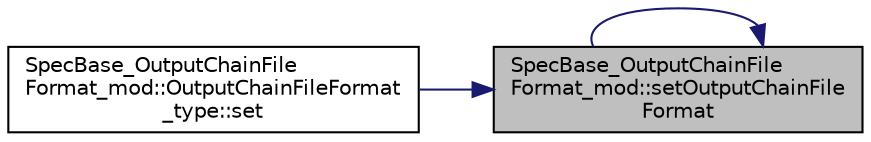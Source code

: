 digraph "SpecBase_OutputChainFileFormat_mod::setOutputChainFileFormat"
{
 // LATEX_PDF_SIZE
  edge [fontname="Helvetica",fontsize="10",labelfontname="Helvetica",labelfontsize="10"];
  node [fontname="Helvetica",fontsize="10",shape=record];
  rankdir="RL";
  Node1 [label="SpecBase_OutputChainFile\lFormat_mod::setOutputChainFile\lFormat",height=0.2,width=0.4,color="black", fillcolor="grey75", style="filled", fontcolor="black",tooltip=" "];
  Node1 -> Node2 [dir="back",color="midnightblue",fontsize="10",style="solid",fontname="Helvetica"];
  Node2 [label="SpecBase_OutputChainFile\lFormat_mod::OutputChainFileFormat\l_type::set",height=0.2,width=0.4,color="black", fillcolor="white", style="filled",URL="$structSpecBase__OutputChainFileFormat__mod_1_1OutputChainFileFormat__type.html#ace09ee3db32060dbafa24dd675f90459",tooltip=" "];
  Node1 -> Node1 [dir="back",color="midnightblue",fontsize="10",style="solid",fontname="Helvetica"];
}
